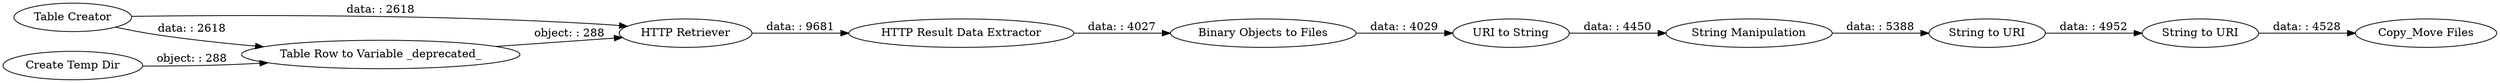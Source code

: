 digraph {
	"-1866671514028264552_1199" [label="String to URI"]
	"-1866671514028264552_1243" [label="Create Temp Dir"]
	"-1866671514028264552_1201" [label="Table Creator"]
	"-1866671514028264552_1194" [label="Binary Objects to Files"]
	"-1866671514028264552_1198" [label="Copy_Move Files"]
	"-1866671514028264552_1242" [label="Table Row to Variable _deprecated_"]
	"-1866671514028264552_1190" [label="HTTP Retriever"]
	"-1866671514028264552_1192" [label="HTTP Result Data Extractor"]
	"-1866671514028264552_1197" [label="String Manipulation"]
	"-1866671514028264552_1196" [label="URI to String"]
	"-1866671514028264552_1200" [label="String to URI"]
	"-1866671514028264552_1197" -> "-1866671514028264552_1199" [label="data: : 5388"]
	"-1866671514028264552_1199" -> "-1866671514028264552_1200" [label="data: : 4952"]
	"-1866671514028264552_1190" -> "-1866671514028264552_1192" [label="data: : 9681"]
	"-1866671514028264552_1196" -> "-1866671514028264552_1197" [label="data: : 4450"]
	"-1866671514028264552_1242" -> "-1866671514028264552_1190" [label="object: : 288"]
	"-1866671514028264552_1243" -> "-1866671514028264552_1242" [label="object: : 288"]
	"-1866671514028264552_1192" -> "-1866671514028264552_1194" [label="data: : 4027"]
	"-1866671514028264552_1200" -> "-1866671514028264552_1198" [label="data: : 4528"]
	"-1866671514028264552_1201" -> "-1866671514028264552_1242" [label="data: : 2618"]
	"-1866671514028264552_1201" -> "-1866671514028264552_1190" [label="data: : 2618"]
	"-1866671514028264552_1194" -> "-1866671514028264552_1196" [label="data: : 4029"]
	rankdir=LR
}
